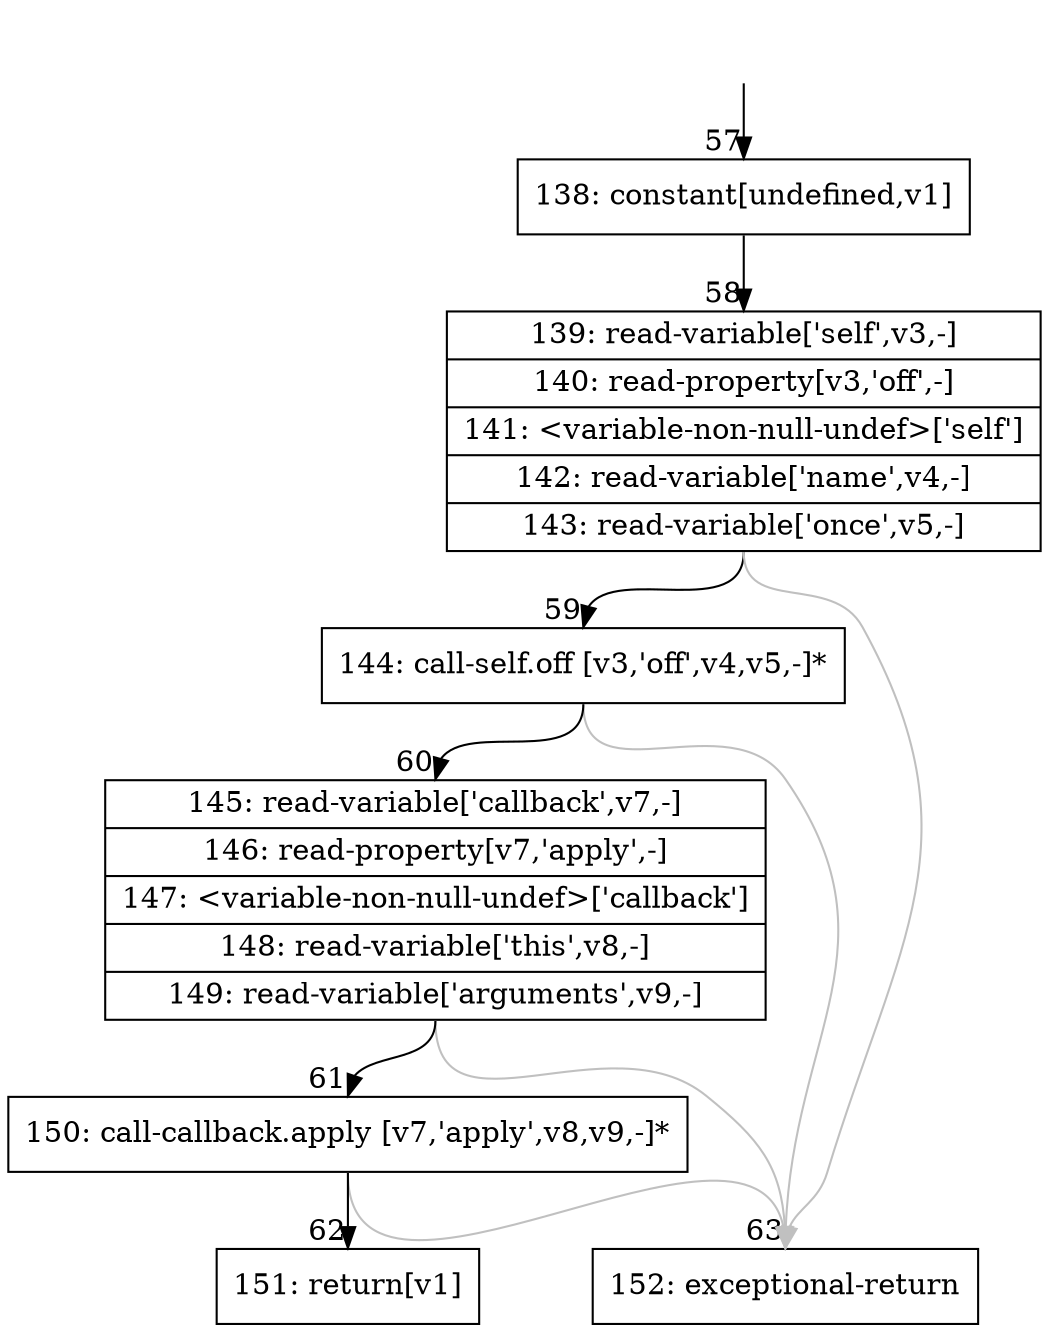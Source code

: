 digraph {
rankdir="TD"
BB_entry7[shape=none,label=""];
BB_entry7 -> BB57 [tailport=s, headport=n, headlabel="    57"]
BB57 [shape=record label="{138: constant[undefined,v1]}" ] 
BB57 -> BB58 [tailport=s, headport=n, headlabel="      58"]
BB58 [shape=record label="{139: read-variable['self',v3,-]|140: read-property[v3,'off',-]|141: \<variable-non-null-undef\>['self']|142: read-variable['name',v4,-]|143: read-variable['once',v5,-]}" ] 
BB58 -> BB59 [tailport=s, headport=n, headlabel="      59"]
BB58 -> BB63 [tailport=s, headport=n, color=gray, headlabel="      63"]
BB59 [shape=record label="{144: call-self.off [v3,'off',v4,v5,-]*}" ] 
BB59 -> BB60 [tailport=s, headport=n, headlabel="      60"]
BB59 -> BB63 [tailport=s, headport=n, color=gray]
BB60 [shape=record label="{145: read-variable['callback',v7,-]|146: read-property[v7,'apply',-]|147: \<variable-non-null-undef\>['callback']|148: read-variable['this',v8,-]|149: read-variable['arguments',v9,-]}" ] 
BB60 -> BB61 [tailport=s, headport=n, headlabel="      61"]
BB60 -> BB63 [tailport=s, headport=n, color=gray]
BB61 [shape=record label="{150: call-callback.apply [v7,'apply',v8,v9,-]*}" ] 
BB61 -> BB62 [tailport=s, headport=n, headlabel="      62"]
BB61 -> BB63 [tailport=s, headport=n, color=gray]
BB62 [shape=record label="{151: return[v1]}" ] 
BB63 [shape=record label="{152: exceptional-return}" ] 
//#$~ 100
}
